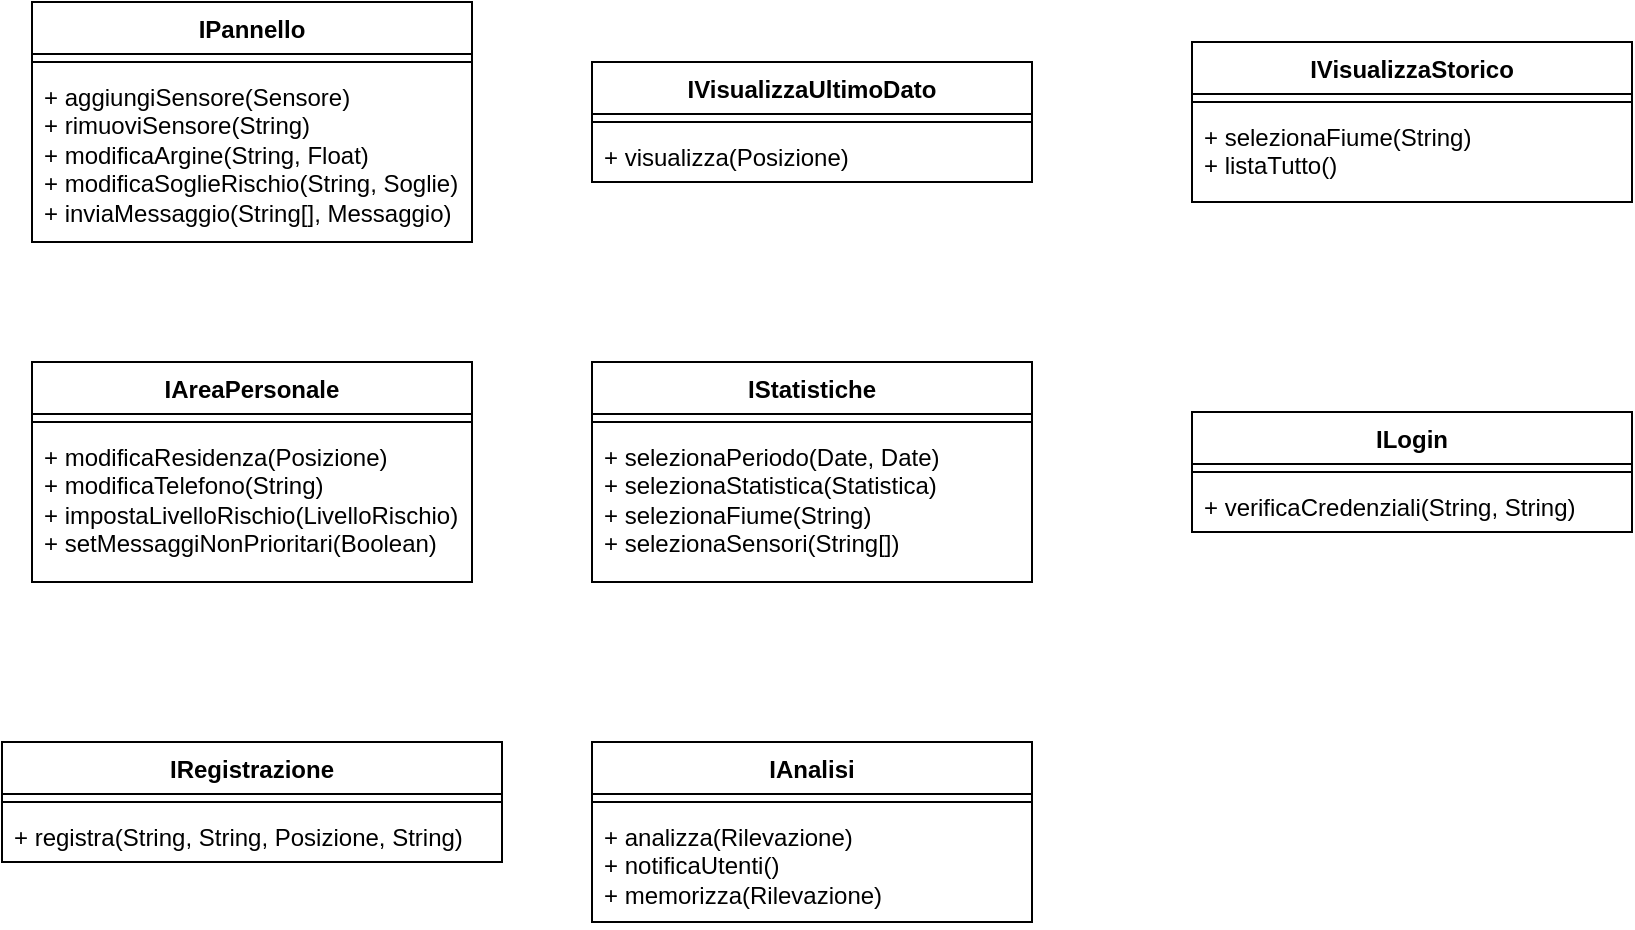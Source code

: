 <mxfile version="27.0.9">
  <diagram name="Pagina-1" id="nLUOP2NH_3XG0SWQtIyk">
    <mxGraphModel dx="1042" dy="722" grid="1" gridSize="10" guides="1" tooltips="1" connect="1" arrows="1" fold="1" page="1" pageScale="1" pageWidth="827" pageHeight="1169" math="0" shadow="0">
      <root>
        <mxCell id="0" />
        <mxCell id="1" parent="0" />
        <mxCell id="O8mWDmlnxmdNWfi5Do8E-1" value="IPannello" style="swimlane;fontStyle=1;align=center;verticalAlign=top;childLayout=stackLayout;horizontal=1;startSize=26;horizontalStack=0;resizeParent=1;resizeParentMax=0;resizeLast=0;collapsible=1;marginBottom=0;whiteSpace=wrap;html=1;" vertex="1" parent="1">
          <mxGeometry x="60" y="80" width="220" height="120" as="geometry" />
        </mxCell>
        <mxCell id="O8mWDmlnxmdNWfi5Do8E-3" value="" style="line;strokeWidth=1;fillColor=none;align=left;verticalAlign=middle;spacingTop=-1;spacingLeft=3;spacingRight=3;rotatable=0;labelPosition=right;points=[];portConstraint=eastwest;strokeColor=inherit;" vertex="1" parent="O8mWDmlnxmdNWfi5Do8E-1">
          <mxGeometry y="26" width="220" height="8" as="geometry" />
        </mxCell>
        <mxCell id="O8mWDmlnxmdNWfi5Do8E-4" value="+ aggiungiSensore(Sensore)&lt;div&gt;+ rimuoviSensore(String)&lt;/div&gt;&lt;div&gt;+ modificaArgine(String, Float)&lt;/div&gt;&lt;div&gt;+ modificaSoglieRischio(String, Soglie)&lt;/div&gt;&lt;div&gt;+ inviaMessaggio(String[], Messaggio)&lt;/div&gt;" style="text;strokeColor=none;fillColor=none;align=left;verticalAlign=top;spacingLeft=4;spacingRight=4;overflow=hidden;rotatable=0;points=[[0,0.5],[1,0.5]];portConstraint=eastwest;whiteSpace=wrap;html=1;" vertex="1" parent="O8mWDmlnxmdNWfi5Do8E-1">
          <mxGeometry y="34" width="220" height="86" as="geometry" />
        </mxCell>
        <mxCell id="O8mWDmlnxmdNWfi5Do8E-5" value="IVisualizzaUltimoDato" style="swimlane;fontStyle=1;align=center;verticalAlign=top;childLayout=stackLayout;horizontal=1;startSize=26;horizontalStack=0;resizeParent=1;resizeParentMax=0;resizeLast=0;collapsible=1;marginBottom=0;whiteSpace=wrap;html=1;" vertex="1" parent="1">
          <mxGeometry x="340" y="110" width="220" height="60" as="geometry" />
        </mxCell>
        <mxCell id="O8mWDmlnxmdNWfi5Do8E-6" value="" style="line;strokeWidth=1;fillColor=none;align=left;verticalAlign=middle;spacingTop=-1;spacingLeft=3;spacingRight=3;rotatable=0;labelPosition=right;points=[];portConstraint=eastwest;strokeColor=inherit;" vertex="1" parent="O8mWDmlnxmdNWfi5Do8E-5">
          <mxGeometry y="26" width="220" height="8" as="geometry" />
        </mxCell>
        <mxCell id="O8mWDmlnxmdNWfi5Do8E-7" value="+ visualizza(Posizione)" style="text;strokeColor=none;fillColor=none;align=left;verticalAlign=top;spacingLeft=4;spacingRight=4;overflow=hidden;rotatable=0;points=[[0,0.5],[1,0.5]];portConstraint=eastwest;whiteSpace=wrap;html=1;" vertex="1" parent="O8mWDmlnxmdNWfi5Do8E-5">
          <mxGeometry y="34" width="220" height="26" as="geometry" />
        </mxCell>
        <mxCell id="O8mWDmlnxmdNWfi5Do8E-8" value="IVisualizzaStorico" style="swimlane;fontStyle=1;align=center;verticalAlign=top;childLayout=stackLayout;horizontal=1;startSize=26;horizontalStack=0;resizeParent=1;resizeParentMax=0;resizeLast=0;collapsible=1;marginBottom=0;whiteSpace=wrap;html=1;" vertex="1" parent="1">
          <mxGeometry x="640" y="100" width="220" height="80" as="geometry" />
        </mxCell>
        <mxCell id="O8mWDmlnxmdNWfi5Do8E-9" value="" style="line;strokeWidth=1;fillColor=none;align=left;verticalAlign=middle;spacingTop=-1;spacingLeft=3;spacingRight=3;rotatable=0;labelPosition=right;points=[];portConstraint=eastwest;strokeColor=inherit;" vertex="1" parent="O8mWDmlnxmdNWfi5Do8E-8">
          <mxGeometry y="26" width="220" height="8" as="geometry" />
        </mxCell>
        <mxCell id="O8mWDmlnxmdNWfi5Do8E-10" value="+ selezionaFiume(String)&lt;div&gt;+ listaTutto()&lt;/div&gt;" style="text;strokeColor=none;fillColor=none;align=left;verticalAlign=top;spacingLeft=4;spacingRight=4;overflow=hidden;rotatable=0;points=[[0,0.5],[1,0.5]];portConstraint=eastwest;whiteSpace=wrap;html=1;" vertex="1" parent="O8mWDmlnxmdNWfi5Do8E-8">
          <mxGeometry y="34" width="220" height="46" as="geometry" />
        </mxCell>
        <mxCell id="O8mWDmlnxmdNWfi5Do8E-11" value="IAreaPersonale" style="swimlane;fontStyle=1;align=center;verticalAlign=top;childLayout=stackLayout;horizontal=1;startSize=26;horizontalStack=0;resizeParent=1;resizeParentMax=0;resizeLast=0;collapsible=1;marginBottom=0;whiteSpace=wrap;html=1;" vertex="1" parent="1">
          <mxGeometry x="60" y="260" width="220" height="110" as="geometry" />
        </mxCell>
        <mxCell id="O8mWDmlnxmdNWfi5Do8E-12" value="" style="line;strokeWidth=1;fillColor=none;align=left;verticalAlign=middle;spacingTop=-1;spacingLeft=3;spacingRight=3;rotatable=0;labelPosition=right;points=[];portConstraint=eastwest;strokeColor=inherit;" vertex="1" parent="O8mWDmlnxmdNWfi5Do8E-11">
          <mxGeometry y="26" width="220" height="8" as="geometry" />
        </mxCell>
        <mxCell id="O8mWDmlnxmdNWfi5Do8E-13" value="+ modificaResidenza(Posizione)&lt;div&gt;+ modificaTelefono(String)&lt;br&gt;&lt;div&gt;+ impostaLivelloRischio(LivelloRischio)&lt;/div&gt;&lt;/div&gt;&lt;div&gt;+ setMessaggiNonPrioritari(Boolean)&lt;/div&gt;" style="text;strokeColor=none;fillColor=none;align=left;verticalAlign=top;spacingLeft=4;spacingRight=4;overflow=hidden;rotatable=0;points=[[0,0.5],[1,0.5]];portConstraint=eastwest;whiteSpace=wrap;html=1;" vertex="1" parent="O8mWDmlnxmdNWfi5Do8E-11">
          <mxGeometry y="34" width="220" height="76" as="geometry" />
        </mxCell>
        <mxCell id="O8mWDmlnxmdNWfi5Do8E-14" value="IStatistiche" style="swimlane;fontStyle=1;align=center;verticalAlign=top;childLayout=stackLayout;horizontal=1;startSize=26;horizontalStack=0;resizeParent=1;resizeParentMax=0;resizeLast=0;collapsible=1;marginBottom=0;whiteSpace=wrap;html=1;" vertex="1" parent="1">
          <mxGeometry x="340" y="260" width="220" height="110" as="geometry" />
        </mxCell>
        <mxCell id="O8mWDmlnxmdNWfi5Do8E-15" value="" style="line;strokeWidth=1;fillColor=none;align=left;verticalAlign=middle;spacingTop=-1;spacingLeft=3;spacingRight=3;rotatable=0;labelPosition=right;points=[];portConstraint=eastwest;strokeColor=inherit;" vertex="1" parent="O8mWDmlnxmdNWfi5Do8E-14">
          <mxGeometry y="26" width="220" height="8" as="geometry" />
        </mxCell>
        <mxCell id="O8mWDmlnxmdNWfi5Do8E-16" value="+ selezionaPeriodo(Date, Date)&lt;div&gt;+ selezionaStatistica(Statistica)&lt;/div&gt;&lt;div&gt;+ selezionaFiume(String)&lt;/div&gt;&lt;div&gt;+ selezionaSensori(String[])&lt;/div&gt;" style="text;strokeColor=none;fillColor=none;align=left;verticalAlign=top;spacingLeft=4;spacingRight=4;overflow=hidden;rotatable=0;points=[[0,0.5],[1,0.5]];portConstraint=eastwest;whiteSpace=wrap;html=1;" vertex="1" parent="O8mWDmlnxmdNWfi5Do8E-14">
          <mxGeometry y="34" width="220" height="76" as="geometry" />
        </mxCell>
        <mxCell id="O8mWDmlnxmdNWfi5Do8E-17" value="ILogin" style="swimlane;fontStyle=1;align=center;verticalAlign=top;childLayout=stackLayout;horizontal=1;startSize=26;horizontalStack=0;resizeParent=1;resizeParentMax=0;resizeLast=0;collapsible=1;marginBottom=0;whiteSpace=wrap;html=1;" vertex="1" parent="1">
          <mxGeometry x="640" y="285" width="220" height="60" as="geometry" />
        </mxCell>
        <mxCell id="O8mWDmlnxmdNWfi5Do8E-18" value="" style="line;strokeWidth=1;fillColor=none;align=left;verticalAlign=middle;spacingTop=-1;spacingLeft=3;spacingRight=3;rotatable=0;labelPosition=right;points=[];portConstraint=eastwest;strokeColor=inherit;" vertex="1" parent="O8mWDmlnxmdNWfi5Do8E-17">
          <mxGeometry y="26" width="220" height="8" as="geometry" />
        </mxCell>
        <mxCell id="O8mWDmlnxmdNWfi5Do8E-19" value="+ verificaCredenziali(String, String)" style="text;strokeColor=none;fillColor=none;align=left;verticalAlign=top;spacingLeft=4;spacingRight=4;overflow=hidden;rotatable=0;points=[[0,0.5],[1,0.5]];portConstraint=eastwest;whiteSpace=wrap;html=1;" vertex="1" parent="O8mWDmlnxmdNWfi5Do8E-17">
          <mxGeometry y="34" width="220" height="26" as="geometry" />
        </mxCell>
        <mxCell id="O8mWDmlnxmdNWfi5Do8E-20" value="IRegistrazione" style="swimlane;fontStyle=1;align=center;verticalAlign=top;childLayout=stackLayout;horizontal=1;startSize=26;horizontalStack=0;resizeParent=1;resizeParentMax=0;resizeLast=0;collapsible=1;marginBottom=0;whiteSpace=wrap;html=1;" vertex="1" parent="1">
          <mxGeometry x="45" y="450" width="250" height="60" as="geometry" />
        </mxCell>
        <mxCell id="O8mWDmlnxmdNWfi5Do8E-21" value="" style="line;strokeWidth=1;fillColor=none;align=left;verticalAlign=middle;spacingTop=-1;spacingLeft=3;spacingRight=3;rotatable=0;labelPosition=right;points=[];portConstraint=eastwest;strokeColor=inherit;" vertex="1" parent="O8mWDmlnxmdNWfi5Do8E-20">
          <mxGeometry y="26" width="250" height="8" as="geometry" />
        </mxCell>
        <mxCell id="O8mWDmlnxmdNWfi5Do8E-22" value="+ registra(String, String, Posizione, String)" style="text;strokeColor=none;fillColor=none;align=left;verticalAlign=top;spacingLeft=4;spacingRight=4;overflow=hidden;rotatable=0;points=[[0,0.5],[1,0.5]];portConstraint=eastwest;whiteSpace=wrap;html=1;" vertex="1" parent="O8mWDmlnxmdNWfi5Do8E-20">
          <mxGeometry y="34" width="250" height="26" as="geometry" />
        </mxCell>
        <mxCell id="O8mWDmlnxmdNWfi5Do8E-26" value="IAnalisi" style="swimlane;fontStyle=1;align=center;verticalAlign=top;childLayout=stackLayout;horizontal=1;startSize=26;horizontalStack=0;resizeParent=1;resizeParentMax=0;resizeLast=0;collapsible=1;marginBottom=0;whiteSpace=wrap;html=1;" vertex="1" parent="1">
          <mxGeometry x="340" y="450" width="220" height="90" as="geometry" />
        </mxCell>
        <mxCell id="O8mWDmlnxmdNWfi5Do8E-27" value="" style="line;strokeWidth=1;fillColor=none;align=left;verticalAlign=middle;spacingTop=-1;spacingLeft=3;spacingRight=3;rotatable=0;labelPosition=right;points=[];portConstraint=eastwest;strokeColor=inherit;" vertex="1" parent="O8mWDmlnxmdNWfi5Do8E-26">
          <mxGeometry y="26" width="220" height="8" as="geometry" />
        </mxCell>
        <mxCell id="O8mWDmlnxmdNWfi5Do8E-28" value="+ analizza(Rilevazione)&lt;div&gt;+ notificaUtenti()&lt;/div&gt;&lt;div&gt;+ memorizza(Rilevazione)&lt;/div&gt;" style="text;strokeColor=none;fillColor=none;align=left;verticalAlign=top;spacingLeft=4;spacingRight=4;overflow=hidden;rotatable=0;points=[[0,0.5],[1,0.5]];portConstraint=eastwest;whiteSpace=wrap;html=1;" vertex="1" parent="O8mWDmlnxmdNWfi5Do8E-26">
          <mxGeometry y="34" width="220" height="56" as="geometry" />
        </mxCell>
      </root>
    </mxGraphModel>
  </diagram>
</mxfile>
